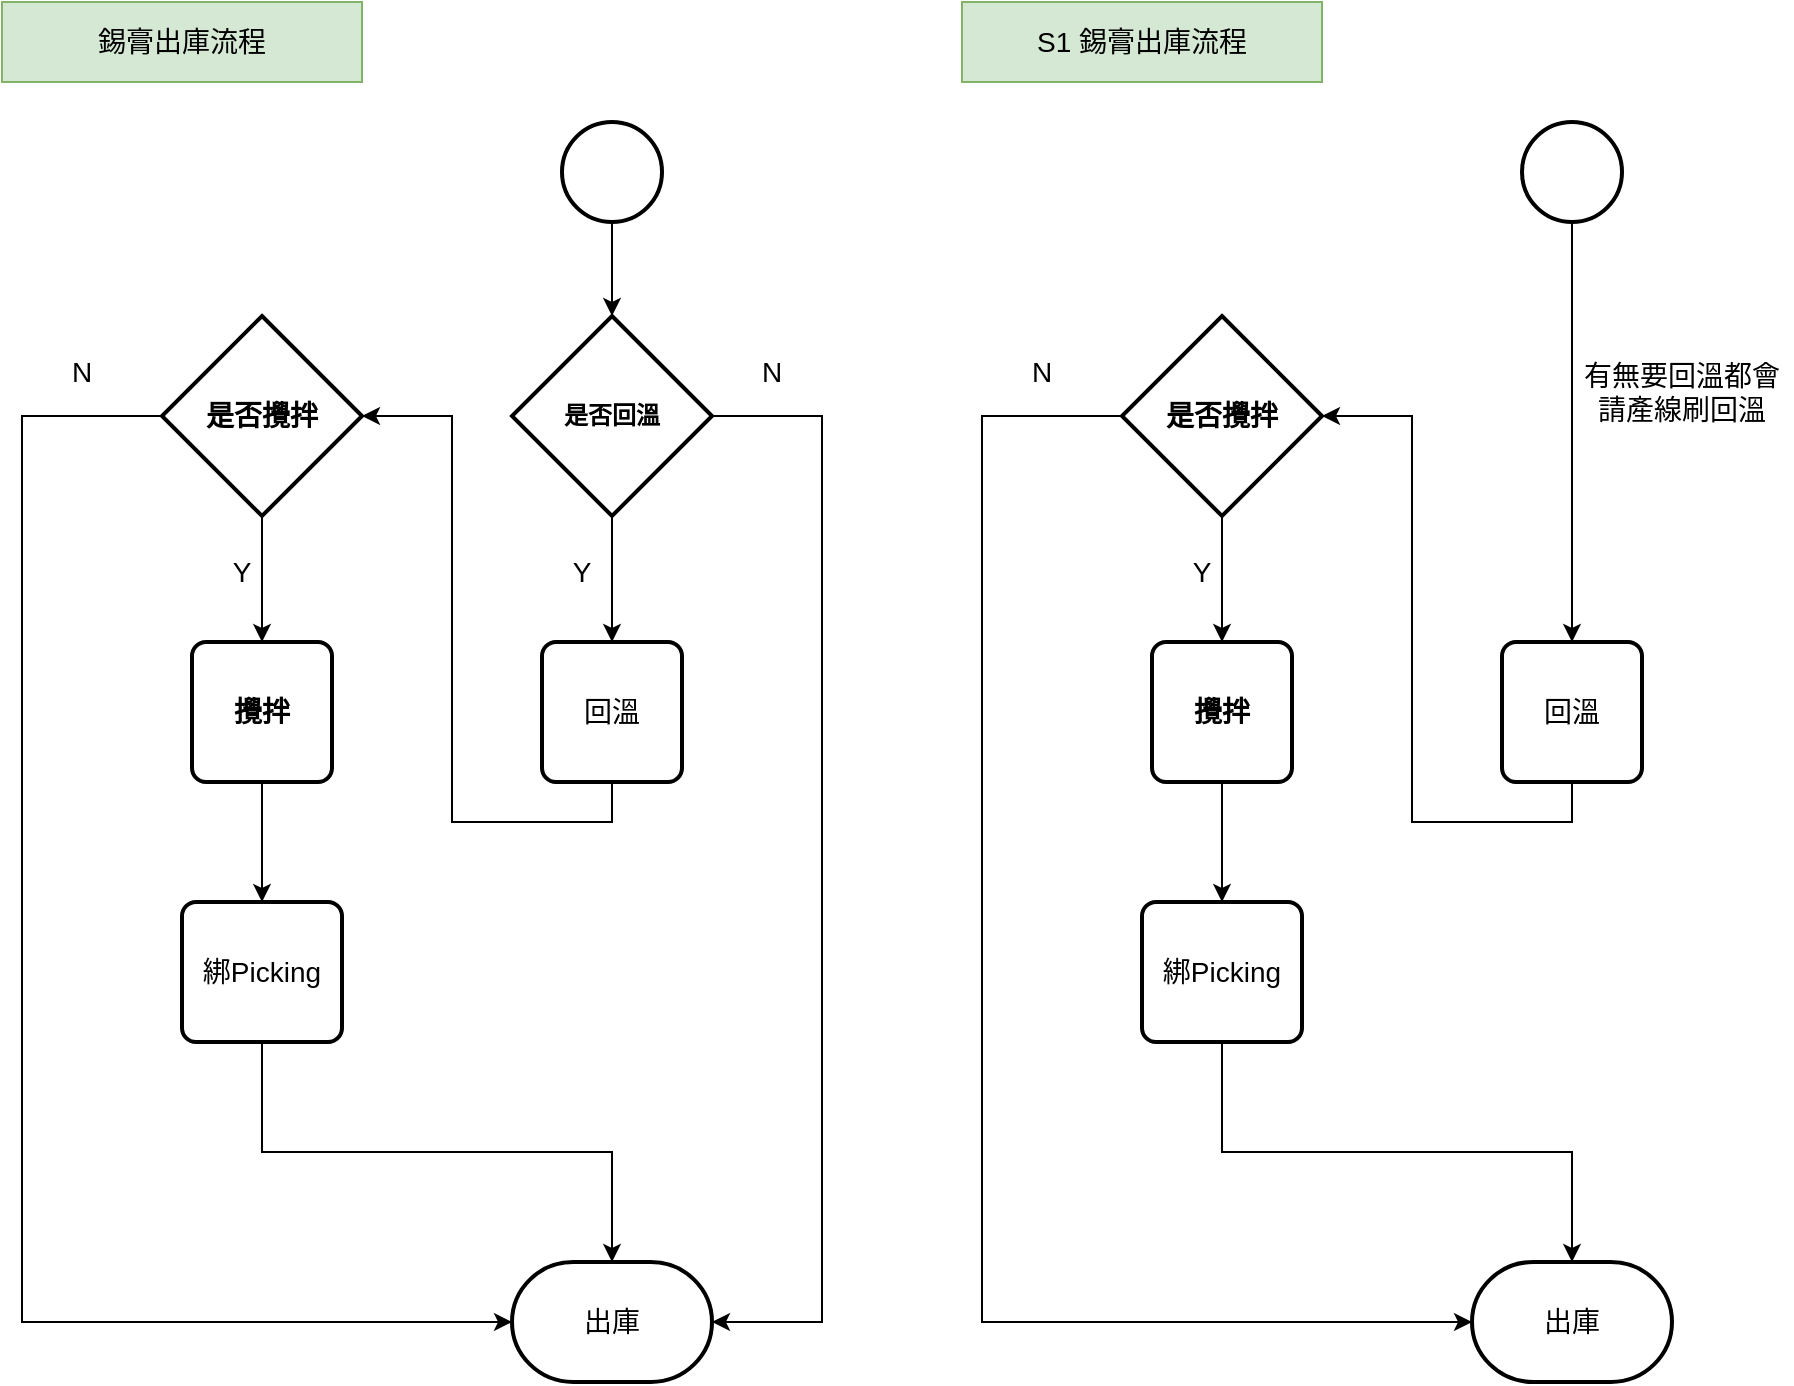 <mxfile version="17.1.1" type="github">
  <diagram id="1mZ0yLgHQ0vhHKbKw0lN" name="Page-1">
    <mxGraphModel dx="1185" dy="747" grid="1" gridSize="10" guides="1" tooltips="1" connect="1" arrows="1" fold="1" page="1" pageScale="1" pageWidth="827" pageHeight="1169" math="0" shadow="0">
      <root>
        <mxCell id="0" />
        <mxCell id="1" parent="0" />
        <mxCell id="HqpiZJui8EXBnu4UIvKY-34" value="" style="group" vertex="1" connectable="0" parent="1">
          <mxGeometry x="160" y="20" width="415" height="690" as="geometry" />
        </mxCell>
        <mxCell id="HqpiZJui8EXBnu4UIvKY-2" value="" style="strokeWidth=2;html=1;shape=mxgraph.flowchart.start_2;whiteSpace=wrap;" vertex="1" parent="HqpiZJui8EXBnu4UIvKY-34">
          <mxGeometry x="280" y="60" width="50" height="50" as="geometry" />
        </mxCell>
        <mxCell id="HqpiZJui8EXBnu4UIvKY-3" value="&lt;b&gt;是否回溫&lt;/b&gt;" style="strokeWidth=2;html=1;shape=mxgraph.flowchart.decision;whiteSpace=wrap;" vertex="1" parent="HqpiZJui8EXBnu4UIvKY-34">
          <mxGeometry x="255" y="157" width="100" height="100" as="geometry" />
        </mxCell>
        <mxCell id="HqpiZJui8EXBnu4UIvKY-5" style="edgeStyle=orthogonalEdgeStyle;rounded=0;orthogonalLoop=1;jettySize=auto;html=1;exitX=0.5;exitY=1;exitDx=0;exitDy=0;exitPerimeter=0;fontSize=14;fontColor=#000000;" edge="1" parent="HqpiZJui8EXBnu4UIvKY-34" source="HqpiZJui8EXBnu4UIvKY-2" target="HqpiZJui8EXBnu4UIvKY-3">
          <mxGeometry relative="1" as="geometry" />
        </mxCell>
        <mxCell id="HqpiZJui8EXBnu4UIvKY-4" value="&lt;font style=&quot;font-size: 14px&quot;&gt;&lt;b&gt;是否攪拌&lt;/b&gt;&lt;/font&gt;" style="strokeWidth=2;html=1;shape=mxgraph.flowchart.decision;whiteSpace=wrap;" vertex="1" parent="HqpiZJui8EXBnu4UIvKY-34">
          <mxGeometry x="80" y="157" width="100" height="100" as="geometry" />
        </mxCell>
        <mxCell id="HqpiZJui8EXBnu4UIvKY-12" value="出庫" style="strokeWidth=2;html=1;shape=mxgraph.flowchart.terminator;whiteSpace=wrap;fontSize=14;fontColor=#000000;" vertex="1" parent="HqpiZJui8EXBnu4UIvKY-34">
          <mxGeometry x="255" y="630" width="100" height="60" as="geometry" />
        </mxCell>
        <mxCell id="HqpiZJui8EXBnu4UIvKY-21" style="edgeStyle=orthogonalEdgeStyle;rounded=0;orthogonalLoop=1;jettySize=auto;html=1;exitX=1;exitY=0.5;exitDx=0;exitDy=0;exitPerimeter=0;entryX=1;entryY=0.5;entryDx=0;entryDy=0;entryPerimeter=0;fontSize=14;fontColor=#000000;" edge="1" parent="HqpiZJui8EXBnu4UIvKY-34" source="HqpiZJui8EXBnu4UIvKY-3" target="HqpiZJui8EXBnu4UIvKY-12">
          <mxGeometry relative="1" as="geometry">
            <Array as="points">
              <mxPoint x="410" y="207" />
              <mxPoint x="410" y="660" />
            </Array>
          </mxGeometry>
        </mxCell>
        <mxCell id="HqpiZJui8EXBnu4UIvKY-29" style="edgeStyle=orthogonalEdgeStyle;rounded=0;orthogonalLoop=1;jettySize=auto;html=1;exitX=0;exitY=0.5;exitDx=0;exitDy=0;exitPerimeter=0;entryX=0;entryY=0.5;entryDx=0;entryDy=0;entryPerimeter=0;fontSize=14;fontColor=#000000;" edge="1" parent="HqpiZJui8EXBnu4UIvKY-34" source="HqpiZJui8EXBnu4UIvKY-4" target="HqpiZJui8EXBnu4UIvKY-12">
          <mxGeometry relative="1" as="geometry">
            <Array as="points">
              <mxPoint x="10" y="207" />
              <mxPoint x="10" y="660" />
            </Array>
          </mxGeometry>
        </mxCell>
        <mxCell id="HqpiZJui8EXBnu4UIvKY-31" style="edgeStyle=orthogonalEdgeStyle;rounded=0;orthogonalLoop=1;jettySize=auto;html=1;exitX=0.5;exitY=1;exitDx=0;exitDy=0;fontSize=14;fontColor=#000000;" edge="1" parent="HqpiZJui8EXBnu4UIvKY-34" source="HqpiZJui8EXBnu4UIvKY-13" target="HqpiZJui8EXBnu4UIvKY-12">
          <mxGeometry relative="1" as="geometry" />
        </mxCell>
        <mxCell id="HqpiZJui8EXBnu4UIvKY-13" value="&lt;span&gt;綁Picking&lt;/span&gt;" style="rounded=1;whiteSpace=wrap;html=1;absoluteArcSize=1;arcSize=14;strokeWidth=2;fontSize=14;fontColor=#000000;" vertex="1" parent="HqpiZJui8EXBnu4UIvKY-34">
          <mxGeometry x="90" y="450" width="80" height="70" as="geometry" />
        </mxCell>
        <mxCell id="HqpiZJui8EXBnu4UIvKY-28" style="edgeStyle=orthogonalEdgeStyle;rounded=0;orthogonalLoop=1;jettySize=auto;html=1;exitX=0.5;exitY=1;exitDx=0;exitDy=0;entryX=1;entryY=0.5;entryDx=0;entryDy=0;entryPerimeter=0;fontSize=14;fontColor=#000000;" edge="1" parent="HqpiZJui8EXBnu4UIvKY-34" source="HqpiZJui8EXBnu4UIvKY-16" target="HqpiZJui8EXBnu4UIvKY-4">
          <mxGeometry relative="1" as="geometry" />
        </mxCell>
        <mxCell id="HqpiZJui8EXBnu4UIvKY-16" value="&lt;span&gt;回溫&lt;/span&gt;" style="rounded=1;whiteSpace=wrap;html=1;absoluteArcSize=1;arcSize=14;strokeWidth=2;fontSize=14;fontColor=#000000;" vertex="1" parent="HqpiZJui8EXBnu4UIvKY-34">
          <mxGeometry x="270" y="320" width="70" height="70" as="geometry" />
        </mxCell>
        <mxCell id="HqpiZJui8EXBnu4UIvKY-25" style="edgeStyle=orthogonalEdgeStyle;rounded=0;orthogonalLoop=1;jettySize=auto;html=1;exitX=0.5;exitY=1;exitDx=0;exitDy=0;exitPerimeter=0;entryX=0.5;entryY=0;entryDx=0;entryDy=0;fontSize=14;fontColor=#000000;" edge="1" parent="HqpiZJui8EXBnu4UIvKY-34" source="HqpiZJui8EXBnu4UIvKY-3" target="HqpiZJui8EXBnu4UIvKY-16">
          <mxGeometry relative="1" as="geometry" />
        </mxCell>
        <mxCell id="HqpiZJui8EXBnu4UIvKY-22" value="N" style="text;html=1;strokeColor=none;fillColor=none;align=center;verticalAlign=middle;whiteSpace=wrap;rounded=0;fontSize=14;fontColor=#000000;" vertex="1" parent="HqpiZJui8EXBnu4UIvKY-34">
          <mxGeometry x="355" y="170" width="60" height="30" as="geometry" />
        </mxCell>
        <mxCell id="HqpiZJui8EXBnu4UIvKY-30" style="edgeStyle=orthogonalEdgeStyle;rounded=0;orthogonalLoop=1;jettySize=auto;html=1;exitX=0.5;exitY=1;exitDx=0;exitDy=0;fontSize=14;fontColor=#000000;" edge="1" parent="HqpiZJui8EXBnu4UIvKY-34" source="HqpiZJui8EXBnu4UIvKY-23" target="HqpiZJui8EXBnu4UIvKY-13">
          <mxGeometry relative="1" as="geometry" />
        </mxCell>
        <mxCell id="HqpiZJui8EXBnu4UIvKY-23" value="&lt;b&gt;攪拌&lt;/b&gt;" style="rounded=1;whiteSpace=wrap;html=1;absoluteArcSize=1;arcSize=14;strokeWidth=2;fontSize=14;fontColor=#000000;" vertex="1" parent="HqpiZJui8EXBnu4UIvKY-34">
          <mxGeometry x="95" y="320" width="70" height="70" as="geometry" />
        </mxCell>
        <mxCell id="HqpiZJui8EXBnu4UIvKY-24" style="edgeStyle=orthogonalEdgeStyle;rounded=0;orthogonalLoop=1;jettySize=auto;html=1;exitX=0.5;exitY=1;exitDx=0;exitDy=0;exitPerimeter=0;entryX=0.5;entryY=0;entryDx=0;entryDy=0;fontSize=14;fontColor=#000000;" edge="1" parent="HqpiZJui8EXBnu4UIvKY-34" source="HqpiZJui8EXBnu4UIvKY-4" target="HqpiZJui8EXBnu4UIvKY-23">
          <mxGeometry relative="1" as="geometry" />
        </mxCell>
        <mxCell id="HqpiZJui8EXBnu4UIvKY-26" value="Y" style="text;html=1;strokeColor=none;fillColor=none;align=center;verticalAlign=middle;whiteSpace=wrap;rounded=0;fontSize=14;fontColor=#000000;" vertex="1" parent="HqpiZJui8EXBnu4UIvKY-34">
          <mxGeometry x="260" y="270" width="60" height="30" as="geometry" />
        </mxCell>
        <mxCell id="HqpiZJui8EXBnu4UIvKY-27" value="Y" style="text;html=1;strokeColor=none;fillColor=none;align=center;verticalAlign=middle;whiteSpace=wrap;rounded=0;fontSize=14;fontColor=#000000;" vertex="1" parent="HqpiZJui8EXBnu4UIvKY-34">
          <mxGeometry x="90" y="270" width="60" height="30" as="geometry" />
        </mxCell>
        <mxCell id="HqpiZJui8EXBnu4UIvKY-32" value="N" style="text;html=1;strokeColor=none;fillColor=none;align=center;verticalAlign=middle;whiteSpace=wrap;rounded=0;fontSize=14;fontColor=#000000;" vertex="1" parent="HqpiZJui8EXBnu4UIvKY-34">
          <mxGeometry x="10" y="170" width="60" height="30" as="geometry" />
        </mxCell>
        <mxCell id="HqpiZJui8EXBnu4UIvKY-33" value="錫膏出庫流程" style="rounded=0;whiteSpace=wrap;html=1;fontSize=14;fillColor=#d5e8d4;strokeColor=#82b366;" vertex="1" parent="HqpiZJui8EXBnu4UIvKY-34">
          <mxGeometry width="180" height="40" as="geometry" />
        </mxCell>
        <mxCell id="HqpiZJui8EXBnu4UIvKY-35" value="" style="group" vertex="1" connectable="0" parent="1">
          <mxGeometry x="640" y="20" width="415" height="690" as="geometry" />
        </mxCell>
        <mxCell id="HqpiZJui8EXBnu4UIvKY-36" value="" style="strokeWidth=2;html=1;shape=mxgraph.flowchart.start_2;whiteSpace=wrap;" vertex="1" parent="HqpiZJui8EXBnu4UIvKY-35">
          <mxGeometry x="280" y="60" width="50" height="50" as="geometry" />
        </mxCell>
        <mxCell id="HqpiZJui8EXBnu4UIvKY-38" style="edgeStyle=orthogonalEdgeStyle;rounded=0;orthogonalLoop=1;jettySize=auto;html=1;exitX=0.5;exitY=1;exitDx=0;exitDy=0;exitPerimeter=0;fontSize=14;fontColor=#000000;entryX=0.5;entryY=0;entryDx=0;entryDy=0;" edge="1" parent="HqpiZJui8EXBnu4UIvKY-35" source="HqpiZJui8EXBnu4UIvKY-36" target="HqpiZJui8EXBnu4UIvKY-46">
          <mxGeometry relative="1" as="geometry">
            <mxPoint x="305" y="157" as="targetPoint" />
          </mxGeometry>
        </mxCell>
        <mxCell id="HqpiZJui8EXBnu4UIvKY-39" value="&lt;font style=&quot;font-size: 14px&quot;&gt;&lt;b&gt;是否攪拌&lt;/b&gt;&lt;/font&gt;" style="strokeWidth=2;html=1;shape=mxgraph.flowchart.decision;whiteSpace=wrap;" vertex="1" parent="HqpiZJui8EXBnu4UIvKY-35">
          <mxGeometry x="80" y="157" width="100" height="100" as="geometry" />
        </mxCell>
        <mxCell id="HqpiZJui8EXBnu4UIvKY-40" value="出庫" style="strokeWidth=2;html=1;shape=mxgraph.flowchart.terminator;whiteSpace=wrap;fontSize=14;fontColor=#000000;" vertex="1" parent="HqpiZJui8EXBnu4UIvKY-35">
          <mxGeometry x="255" y="630" width="100" height="60" as="geometry" />
        </mxCell>
        <mxCell id="HqpiZJui8EXBnu4UIvKY-42" style="edgeStyle=orthogonalEdgeStyle;rounded=0;orthogonalLoop=1;jettySize=auto;html=1;exitX=0;exitY=0.5;exitDx=0;exitDy=0;exitPerimeter=0;entryX=0;entryY=0.5;entryDx=0;entryDy=0;entryPerimeter=0;fontSize=14;fontColor=#000000;" edge="1" parent="HqpiZJui8EXBnu4UIvKY-35" source="HqpiZJui8EXBnu4UIvKY-39" target="HqpiZJui8EXBnu4UIvKY-40">
          <mxGeometry relative="1" as="geometry">
            <Array as="points">
              <mxPoint x="10" y="207" />
              <mxPoint x="10" y="660" />
            </Array>
          </mxGeometry>
        </mxCell>
        <mxCell id="HqpiZJui8EXBnu4UIvKY-43" style="edgeStyle=orthogonalEdgeStyle;rounded=0;orthogonalLoop=1;jettySize=auto;html=1;exitX=0.5;exitY=1;exitDx=0;exitDy=0;fontSize=14;fontColor=#000000;" edge="1" parent="HqpiZJui8EXBnu4UIvKY-35" source="HqpiZJui8EXBnu4UIvKY-44" target="HqpiZJui8EXBnu4UIvKY-40">
          <mxGeometry relative="1" as="geometry" />
        </mxCell>
        <mxCell id="HqpiZJui8EXBnu4UIvKY-44" value="&lt;span&gt;綁Picking&lt;/span&gt;" style="rounded=1;whiteSpace=wrap;html=1;absoluteArcSize=1;arcSize=14;strokeWidth=2;fontSize=14;fontColor=#000000;" vertex="1" parent="HqpiZJui8EXBnu4UIvKY-35">
          <mxGeometry x="90" y="450" width="80" height="70" as="geometry" />
        </mxCell>
        <mxCell id="HqpiZJui8EXBnu4UIvKY-45" style="edgeStyle=orthogonalEdgeStyle;rounded=0;orthogonalLoop=1;jettySize=auto;html=1;exitX=0.5;exitY=1;exitDx=0;exitDy=0;entryX=1;entryY=0.5;entryDx=0;entryDy=0;entryPerimeter=0;fontSize=14;fontColor=#000000;" edge="1" parent="HqpiZJui8EXBnu4UIvKY-35" source="HqpiZJui8EXBnu4UIvKY-46" target="HqpiZJui8EXBnu4UIvKY-39">
          <mxGeometry relative="1" as="geometry" />
        </mxCell>
        <mxCell id="HqpiZJui8EXBnu4UIvKY-46" value="&lt;span&gt;回溫&lt;/span&gt;" style="rounded=1;whiteSpace=wrap;html=1;absoluteArcSize=1;arcSize=14;strokeWidth=2;fontSize=14;fontColor=#000000;" vertex="1" parent="HqpiZJui8EXBnu4UIvKY-35">
          <mxGeometry x="270" y="320" width="70" height="70" as="geometry" />
        </mxCell>
        <mxCell id="HqpiZJui8EXBnu4UIvKY-49" style="edgeStyle=orthogonalEdgeStyle;rounded=0;orthogonalLoop=1;jettySize=auto;html=1;exitX=0.5;exitY=1;exitDx=0;exitDy=0;fontSize=14;fontColor=#000000;" edge="1" parent="HqpiZJui8EXBnu4UIvKY-35" source="HqpiZJui8EXBnu4UIvKY-50" target="HqpiZJui8EXBnu4UIvKY-44">
          <mxGeometry relative="1" as="geometry" />
        </mxCell>
        <mxCell id="HqpiZJui8EXBnu4UIvKY-50" value="&lt;b&gt;攪拌&lt;/b&gt;" style="rounded=1;whiteSpace=wrap;html=1;absoluteArcSize=1;arcSize=14;strokeWidth=2;fontSize=14;fontColor=#000000;" vertex="1" parent="HqpiZJui8EXBnu4UIvKY-35">
          <mxGeometry x="95" y="320" width="70" height="70" as="geometry" />
        </mxCell>
        <mxCell id="HqpiZJui8EXBnu4UIvKY-51" style="edgeStyle=orthogonalEdgeStyle;rounded=0;orthogonalLoop=1;jettySize=auto;html=1;exitX=0.5;exitY=1;exitDx=0;exitDy=0;exitPerimeter=0;entryX=0.5;entryY=0;entryDx=0;entryDy=0;fontSize=14;fontColor=#000000;" edge="1" parent="HqpiZJui8EXBnu4UIvKY-35" source="HqpiZJui8EXBnu4UIvKY-39" target="HqpiZJui8EXBnu4UIvKY-50">
          <mxGeometry relative="1" as="geometry" />
        </mxCell>
        <mxCell id="HqpiZJui8EXBnu4UIvKY-53" value="Y" style="text;html=1;strokeColor=none;fillColor=none;align=center;verticalAlign=middle;whiteSpace=wrap;rounded=0;fontSize=14;fontColor=#000000;" vertex="1" parent="HqpiZJui8EXBnu4UIvKY-35">
          <mxGeometry x="90" y="270" width="60" height="30" as="geometry" />
        </mxCell>
        <mxCell id="HqpiZJui8EXBnu4UIvKY-54" value="N" style="text;html=1;strokeColor=none;fillColor=none;align=center;verticalAlign=middle;whiteSpace=wrap;rounded=0;fontSize=14;fontColor=#000000;" vertex="1" parent="HqpiZJui8EXBnu4UIvKY-35">
          <mxGeometry x="10" y="170" width="60" height="30" as="geometry" />
        </mxCell>
        <mxCell id="HqpiZJui8EXBnu4UIvKY-55" value="S1 錫膏出庫流程" style="rounded=0;whiteSpace=wrap;html=1;fontSize=14;fillColor=#d5e8d4;strokeColor=#82b366;" vertex="1" parent="HqpiZJui8EXBnu4UIvKY-35">
          <mxGeometry width="180" height="40" as="geometry" />
        </mxCell>
        <mxCell id="HqpiZJui8EXBnu4UIvKY-57" value="有無要回溫都會請產線刷回溫" style="text;html=1;strokeColor=none;fillColor=none;align=center;verticalAlign=middle;whiteSpace=wrap;rounded=0;fontSize=14;fontColor=#000000;" vertex="1" parent="HqpiZJui8EXBnu4UIvKY-35">
          <mxGeometry x="310" y="180" width="100" height="30" as="geometry" />
        </mxCell>
      </root>
    </mxGraphModel>
  </diagram>
</mxfile>

